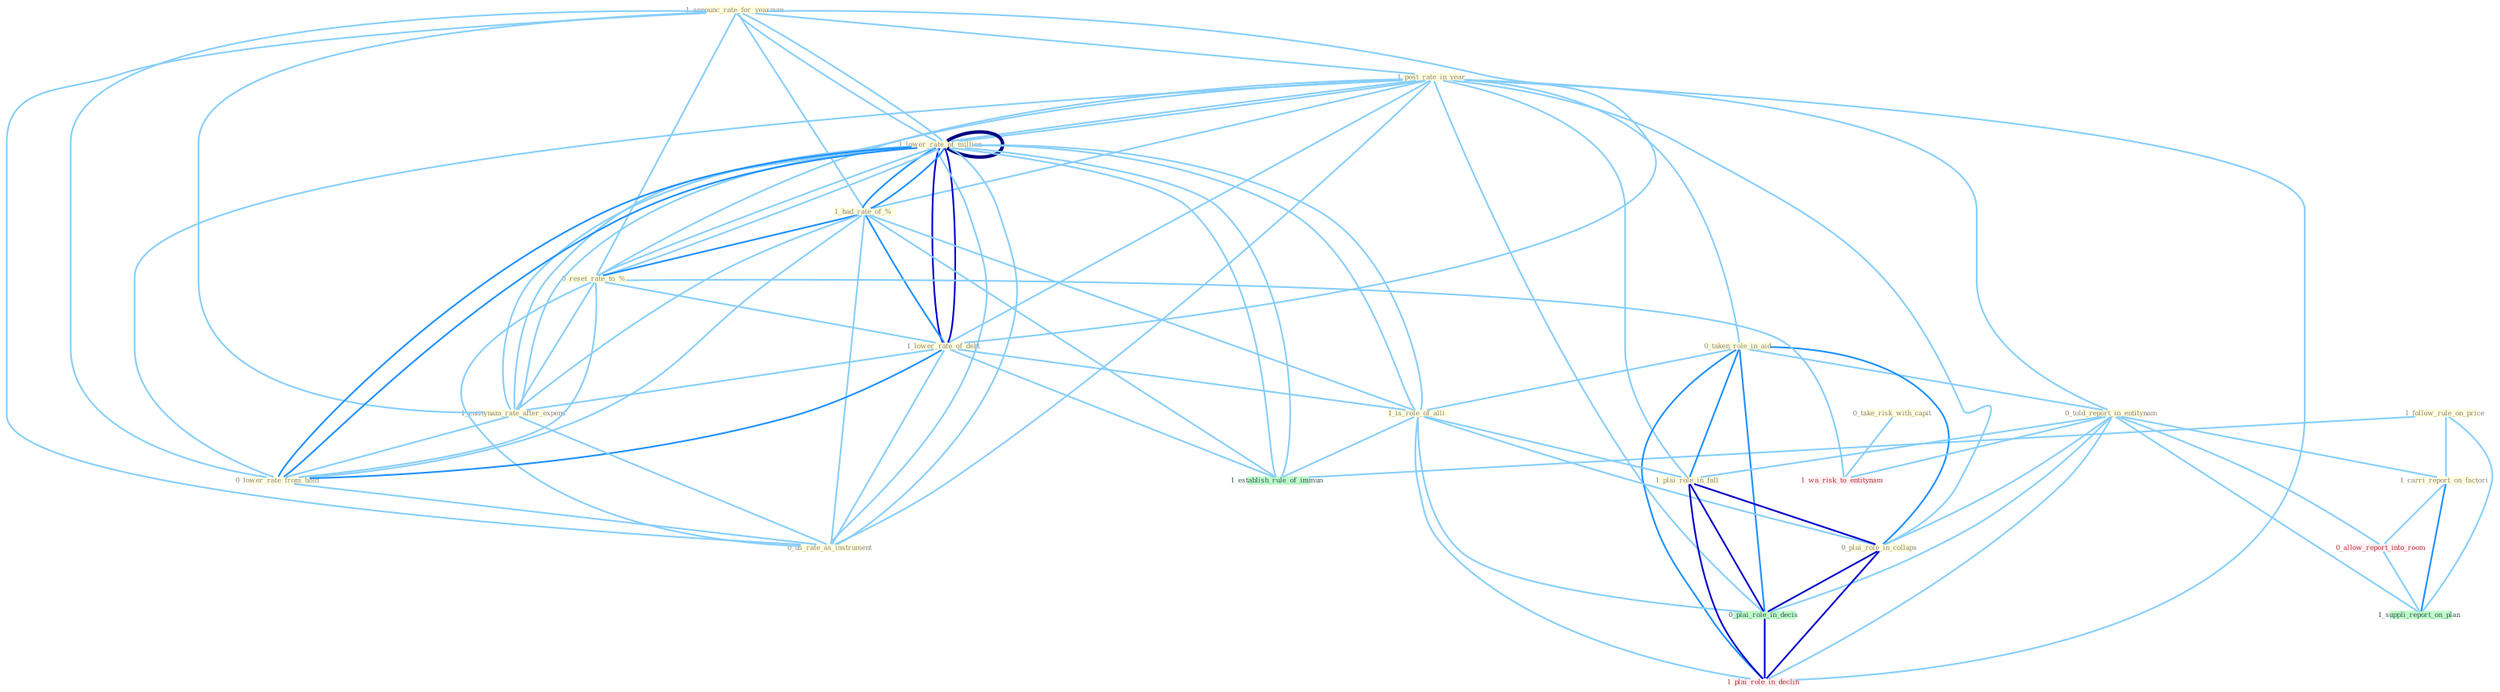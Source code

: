 Graph G{ 
    node
    [shape=polygon,style=filled,width=.5,height=.06,color="#BDFCC9",fixedsize=true,fontsize=4,
    fontcolor="#2f4f4f"];
    {node
    [color="#ffffe0", fontcolor="#8b7d6b"] "1_follow_rule_on_price " "1_announc_rate_for_yearnum " "1_post_rate_in_year " "1_lower_rate_of_million " "1_had_rate_of_% " "0_take_risk_with_capit " "0_taken_role_in_aid " "1_lower_rate_of_million " "0_reset_rate_to_% " "0_told_report_in_entitynam " "1_lower_rate_of_debt " "1_entitynam_rate_after_expens " "1_carri_report_on_factori " "1_is_role_of_alli " "0_lower_rate_from_hold " "0_us_rate_as_instrument " "1_plai_role_in_fall " "0_plai_role_in_collaps "}
{node [color="#fff0f5", fontcolor="#b22222"] "1_wa_risk_to_entitynam " "1_plai_role_in_declin " "0_allow_report_into_room "}
edge [color="#B0E2FF"];

	"1_follow_rule_on_price " -- "1_carri_report_on_factori " [w="1", color="#87cefa" ];
	"1_follow_rule_on_price " -- "1_establish_rule_of_immun " [w="1", color="#87cefa" ];
	"1_follow_rule_on_price " -- "1_suppli_report_on_plan " [w="1", color="#87cefa" ];
	"1_announc_rate_for_yearnum " -- "1_post_rate_in_year " [w="1", color="#87cefa" ];
	"1_announc_rate_for_yearnum " -- "1_lower_rate_of_million " [w="1", color="#87cefa" ];
	"1_announc_rate_for_yearnum " -- "1_had_rate_of_% " [w="1", color="#87cefa" ];
	"1_announc_rate_for_yearnum " -- "1_lower_rate_of_million " [w="1", color="#87cefa" ];
	"1_announc_rate_for_yearnum " -- "0_reset_rate_to_% " [w="1", color="#87cefa" ];
	"1_announc_rate_for_yearnum " -- "1_lower_rate_of_debt " [w="1", color="#87cefa" ];
	"1_announc_rate_for_yearnum " -- "1_entitynam_rate_after_expens " [w="1", color="#87cefa" ];
	"1_announc_rate_for_yearnum " -- "0_lower_rate_from_hold " [w="1", color="#87cefa" ];
	"1_announc_rate_for_yearnum " -- "0_us_rate_as_instrument " [w="1", color="#87cefa" ];
	"1_post_rate_in_year " -- "1_lower_rate_of_million " [w="1", color="#87cefa" ];
	"1_post_rate_in_year " -- "1_had_rate_of_% " [w="1", color="#87cefa" ];
	"1_post_rate_in_year " -- "0_taken_role_in_aid " [w="1", color="#87cefa" ];
	"1_post_rate_in_year " -- "1_lower_rate_of_million " [w="1", color="#87cefa" ];
	"1_post_rate_in_year " -- "0_reset_rate_to_% " [w="1", color="#87cefa" ];
	"1_post_rate_in_year " -- "0_told_report_in_entitynam " [w="1", color="#87cefa" ];
	"1_post_rate_in_year " -- "1_lower_rate_of_debt " [w="1", color="#87cefa" ];
	"1_post_rate_in_year " -- "1_entitynam_rate_after_expens " [w="1", color="#87cefa" ];
	"1_post_rate_in_year " -- "0_lower_rate_from_hold " [w="1", color="#87cefa" ];
	"1_post_rate_in_year " -- "0_us_rate_as_instrument " [w="1", color="#87cefa" ];
	"1_post_rate_in_year " -- "1_plai_role_in_fall " [w="1", color="#87cefa" ];
	"1_post_rate_in_year " -- "0_plai_role_in_collaps " [w="1", color="#87cefa" ];
	"1_post_rate_in_year " -- "0_plai_role_in_decis " [w="1", color="#87cefa" ];
	"1_post_rate_in_year " -- "1_plai_role_in_declin " [w="1", color="#87cefa" ];
	"1_lower_rate_of_million " -- "1_had_rate_of_% " [w="2", color="#1e90ff" , len=0.8];
	"1_lower_rate_of_million " -- "1_lower_rate_of_million " [w="4", style=bold, color="#000080", len=0.4];
	"1_lower_rate_of_million " -- "0_reset_rate_to_% " [w="1", color="#87cefa" ];
	"1_lower_rate_of_million " -- "1_lower_rate_of_debt " [w="3", color="#0000cd" , len=0.6];
	"1_lower_rate_of_million " -- "1_entitynam_rate_after_expens " [w="1", color="#87cefa" ];
	"1_lower_rate_of_million " -- "1_is_role_of_alli " [w="1", color="#87cefa" ];
	"1_lower_rate_of_million " -- "0_lower_rate_from_hold " [w="2", color="#1e90ff" , len=0.8];
	"1_lower_rate_of_million " -- "0_us_rate_as_instrument " [w="1", color="#87cefa" ];
	"1_lower_rate_of_million " -- "1_establish_rule_of_immun " [w="1", color="#87cefa" ];
	"1_had_rate_of_% " -- "1_lower_rate_of_million " [w="2", color="#1e90ff" , len=0.8];
	"1_had_rate_of_% " -- "0_reset_rate_to_% " [w="2", color="#1e90ff" , len=0.8];
	"1_had_rate_of_% " -- "1_lower_rate_of_debt " [w="2", color="#1e90ff" , len=0.8];
	"1_had_rate_of_% " -- "1_entitynam_rate_after_expens " [w="1", color="#87cefa" ];
	"1_had_rate_of_% " -- "1_is_role_of_alli " [w="1", color="#87cefa" ];
	"1_had_rate_of_% " -- "0_lower_rate_from_hold " [w="1", color="#87cefa" ];
	"1_had_rate_of_% " -- "0_us_rate_as_instrument " [w="1", color="#87cefa" ];
	"1_had_rate_of_% " -- "1_establish_rule_of_immun " [w="1", color="#87cefa" ];
	"0_take_risk_with_capit " -- "1_wa_risk_to_entitynam " [w="1", color="#87cefa" ];
	"0_taken_role_in_aid " -- "0_told_report_in_entitynam " [w="1", color="#87cefa" ];
	"0_taken_role_in_aid " -- "1_is_role_of_alli " [w="1", color="#87cefa" ];
	"0_taken_role_in_aid " -- "1_plai_role_in_fall " [w="2", color="#1e90ff" , len=0.8];
	"0_taken_role_in_aid " -- "0_plai_role_in_collaps " [w="2", color="#1e90ff" , len=0.8];
	"0_taken_role_in_aid " -- "0_plai_role_in_decis " [w="2", color="#1e90ff" , len=0.8];
	"0_taken_role_in_aid " -- "1_plai_role_in_declin " [w="2", color="#1e90ff" , len=0.8];
	"1_lower_rate_of_million " -- "0_reset_rate_to_% " [w="1", color="#87cefa" ];
	"1_lower_rate_of_million " -- "1_lower_rate_of_debt " [w="3", color="#0000cd" , len=0.6];
	"1_lower_rate_of_million " -- "1_entitynam_rate_after_expens " [w="1", color="#87cefa" ];
	"1_lower_rate_of_million " -- "1_is_role_of_alli " [w="1", color="#87cefa" ];
	"1_lower_rate_of_million " -- "0_lower_rate_from_hold " [w="2", color="#1e90ff" , len=0.8];
	"1_lower_rate_of_million " -- "0_us_rate_as_instrument " [w="1", color="#87cefa" ];
	"1_lower_rate_of_million " -- "1_establish_rule_of_immun " [w="1", color="#87cefa" ];
	"0_reset_rate_to_% " -- "1_lower_rate_of_debt " [w="1", color="#87cefa" ];
	"0_reset_rate_to_% " -- "1_entitynam_rate_after_expens " [w="1", color="#87cefa" ];
	"0_reset_rate_to_% " -- "0_lower_rate_from_hold " [w="1", color="#87cefa" ];
	"0_reset_rate_to_% " -- "0_us_rate_as_instrument " [w="1", color="#87cefa" ];
	"0_reset_rate_to_% " -- "1_wa_risk_to_entitynam " [w="1", color="#87cefa" ];
	"0_told_report_in_entitynam " -- "1_carri_report_on_factori " [w="1", color="#87cefa" ];
	"0_told_report_in_entitynam " -- "1_plai_role_in_fall " [w="1", color="#87cefa" ];
	"0_told_report_in_entitynam " -- "0_plai_role_in_collaps " [w="1", color="#87cefa" ];
	"0_told_report_in_entitynam " -- "1_wa_risk_to_entitynam " [w="1", color="#87cefa" ];
	"0_told_report_in_entitynam " -- "0_plai_role_in_decis " [w="1", color="#87cefa" ];
	"0_told_report_in_entitynam " -- "1_plai_role_in_declin " [w="1", color="#87cefa" ];
	"0_told_report_in_entitynam " -- "0_allow_report_into_room " [w="1", color="#87cefa" ];
	"0_told_report_in_entitynam " -- "1_suppli_report_on_plan " [w="1", color="#87cefa" ];
	"1_lower_rate_of_debt " -- "1_entitynam_rate_after_expens " [w="1", color="#87cefa" ];
	"1_lower_rate_of_debt " -- "1_is_role_of_alli " [w="1", color="#87cefa" ];
	"1_lower_rate_of_debt " -- "0_lower_rate_from_hold " [w="2", color="#1e90ff" , len=0.8];
	"1_lower_rate_of_debt " -- "0_us_rate_as_instrument " [w="1", color="#87cefa" ];
	"1_lower_rate_of_debt " -- "1_establish_rule_of_immun " [w="1", color="#87cefa" ];
	"1_entitynam_rate_after_expens " -- "0_lower_rate_from_hold " [w="1", color="#87cefa" ];
	"1_entitynam_rate_after_expens " -- "0_us_rate_as_instrument " [w="1", color="#87cefa" ];
	"1_carri_report_on_factori " -- "0_allow_report_into_room " [w="1", color="#87cefa" ];
	"1_carri_report_on_factori " -- "1_suppli_report_on_plan " [w="2", color="#1e90ff" , len=0.8];
	"1_is_role_of_alli " -- "1_plai_role_in_fall " [w="1", color="#87cefa" ];
	"1_is_role_of_alli " -- "0_plai_role_in_collaps " [w="1", color="#87cefa" ];
	"1_is_role_of_alli " -- "0_plai_role_in_decis " [w="1", color="#87cefa" ];
	"1_is_role_of_alli " -- "1_establish_rule_of_immun " [w="1", color="#87cefa" ];
	"1_is_role_of_alli " -- "1_plai_role_in_declin " [w="1", color="#87cefa" ];
	"0_lower_rate_from_hold " -- "0_us_rate_as_instrument " [w="1", color="#87cefa" ];
	"1_plai_role_in_fall " -- "0_plai_role_in_collaps " [w="3", color="#0000cd" , len=0.6];
	"1_plai_role_in_fall " -- "0_plai_role_in_decis " [w="3", color="#0000cd" , len=0.6];
	"1_plai_role_in_fall " -- "1_plai_role_in_declin " [w="3", color="#0000cd" , len=0.6];
	"0_plai_role_in_collaps " -- "0_plai_role_in_decis " [w="3", color="#0000cd" , len=0.6];
	"0_plai_role_in_collaps " -- "1_plai_role_in_declin " [w="3", color="#0000cd" , len=0.6];
	"0_plai_role_in_decis " -- "1_plai_role_in_declin " [w="3", color="#0000cd" , len=0.6];
	"0_allow_report_into_room " -- "1_suppli_report_on_plan " [w="1", color="#87cefa" ];
}